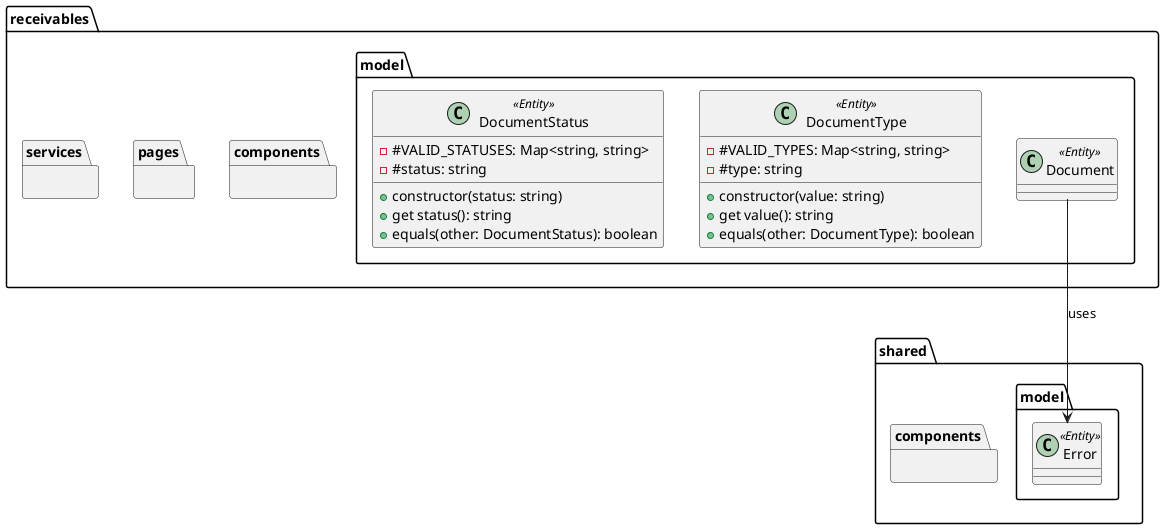 @startuml Discuenta Class Diagram

package "shared" {
   package "components" {

   }

   package "model" {
       class "Error" <<Entity>> {

       }
   }
}

package "receivables" {
    package "components" {

    }

    package "model" {
        class "Document" <<Entity>> {

        }

        class "DocumentType" <<Entity>> {
            - #VALID_TYPES: Map<string, string>
            - #type: string
            + constructor(value: string)
            + get value(): string
            + equals(other: DocumentType): boolean
        }

        class "DocumentStatus" <<Entity>> {
            - #VALID_STATUSES: Map<string, string>
            - #status: string
            + constructor(status: string)
            + get status(): string
            + equals(other: DocumentStatus): boolean
        }
    }

    package "pages" {

    }

    package "services" {

    }
}

'Relationship
receivables.model.Document --> shared.model.Error : uses
@enduml
